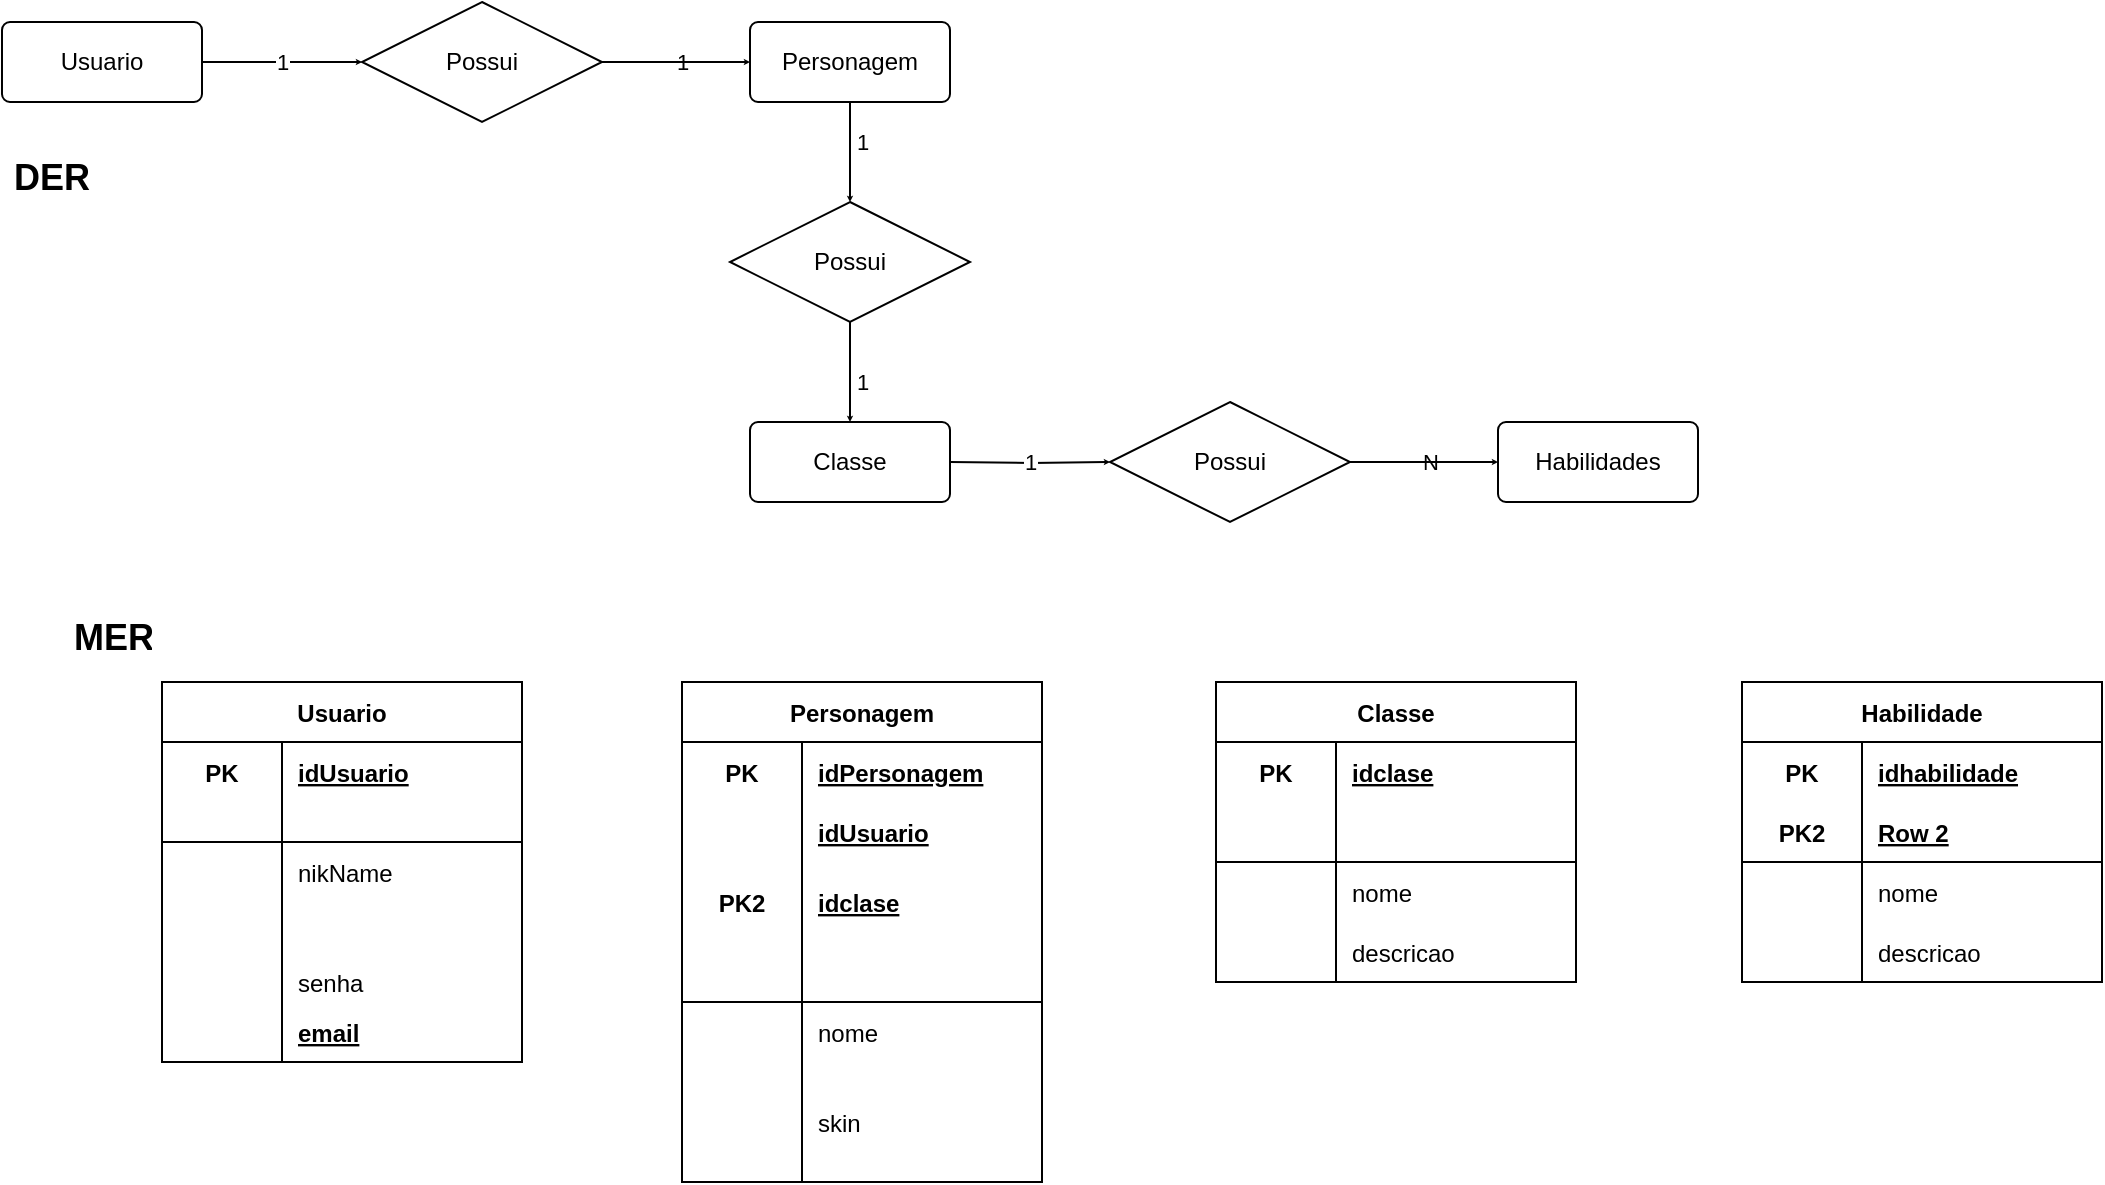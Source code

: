 <mxfile version="20.8.16" type="github">
  <diagram name="Página-1" id="5CXH9qRYD6k7-yRchR-I">
    <mxGraphModel dx="1434" dy="756" grid="1" gridSize="10" guides="1" tooltips="1" connect="1" arrows="1" fold="1" page="1" pageScale="1" pageWidth="827" pageHeight="1169" math="0" shadow="0">
      <root>
        <mxCell id="0" />
        <mxCell id="1" parent="0" />
        <mxCell id="B-6Z725rVxmFle9TfOqv-32" value="" style="edgeStyle=orthogonalEdgeStyle;rounded=0;orthogonalLoop=1;jettySize=auto;html=1;endSize=0;" edge="1" parent="1" source="B-6Z725rVxmFle9TfOqv-27" target="B-6Z725rVxmFle9TfOqv-31">
          <mxGeometry relative="1" as="geometry" />
        </mxCell>
        <mxCell id="B-6Z725rVxmFle9TfOqv-34" value="&lt;font style=&quot;vertical-align: inherit;&quot;&gt;&lt;font style=&quot;vertical-align: inherit;&quot;&gt;1&lt;/font&gt;&lt;/font&gt;" style="edgeLabel;html=1;align=center;verticalAlign=middle;resizable=0;points=[];" vertex="1" connectable="0" parent="B-6Z725rVxmFle9TfOqv-32">
          <mxGeometry x="0.25" y="-3" relative="1" as="geometry">
            <mxPoint x="-10" y="-3" as="offset" />
          </mxGeometry>
        </mxCell>
        <mxCell id="B-6Z725rVxmFle9TfOqv-35" value="&lt;font style=&quot;vertical-align: inherit;&quot;&gt;&lt;font style=&quot;vertical-align: inherit;&quot;&gt;1&lt;/font&gt;&lt;/font&gt;" style="edgeLabel;html=1;align=center;verticalAlign=middle;resizable=0;points=[];" vertex="1" connectable="0" parent="B-6Z725rVxmFle9TfOqv-32">
          <mxGeometry x="0.25" y="-3" relative="1" as="geometry">
            <mxPoint x="190" y="-3" as="offset" />
          </mxGeometry>
        </mxCell>
        <mxCell id="B-6Z725rVxmFle9TfOqv-27" value="&lt;font style=&quot;vertical-align: inherit;&quot;&gt;&lt;font style=&quot;vertical-align: inherit;&quot;&gt;&lt;font style=&quot;vertical-align: inherit;&quot;&gt;&lt;font style=&quot;vertical-align: inherit;&quot;&gt;Usuario&lt;/font&gt;&lt;/font&gt;&lt;/font&gt;&lt;/font&gt;" style="rounded=1;arcSize=10;whiteSpace=wrap;html=1;align=center;" vertex="1" parent="1">
          <mxGeometry x="40" y="40" width="100" height="40" as="geometry" />
        </mxCell>
        <mxCell id="B-6Z725rVxmFle9TfOqv-46" value="" style="edgeStyle=orthogonalEdgeStyle;rounded=0;orthogonalLoop=1;jettySize=auto;html=1;endSize=0;" edge="1" parent="1" source="B-6Z725rVxmFle9TfOqv-28" target="B-6Z725rVxmFle9TfOqv-45">
          <mxGeometry relative="1" as="geometry" />
        </mxCell>
        <mxCell id="B-6Z725rVxmFle9TfOqv-28" value="&lt;font style=&quot;vertical-align: inherit;&quot;&gt;&lt;font style=&quot;vertical-align: inherit;&quot;&gt;&lt;font style=&quot;vertical-align: inherit;&quot;&gt;&lt;font style=&quot;vertical-align: inherit;&quot;&gt;Personagem&lt;/font&gt;&lt;/font&gt;&lt;/font&gt;&lt;/font&gt;" style="rounded=1;arcSize=10;whiteSpace=wrap;html=1;align=center;" vertex="1" parent="1">
          <mxGeometry x="414" y="40" width="100" height="40" as="geometry" />
        </mxCell>
        <mxCell id="B-6Z725rVxmFle9TfOqv-29" value="&lt;font style=&quot;vertical-align: inherit;&quot;&gt;&lt;font style=&quot;vertical-align: inherit;&quot;&gt;&lt;font style=&quot;vertical-align: inherit;&quot;&gt;&lt;font style=&quot;vertical-align: inherit;&quot;&gt;&lt;font style=&quot;vertical-align: inherit;&quot;&gt;&lt;font style=&quot;vertical-align: inherit;&quot;&gt;Classe&lt;/font&gt;&lt;/font&gt;&lt;/font&gt;&lt;/font&gt;&lt;/font&gt;&lt;/font&gt;" style="rounded=1;arcSize=10;whiteSpace=wrap;html=1;align=center;" vertex="1" parent="1">
          <mxGeometry x="414" y="240" width="100" height="40" as="geometry" />
        </mxCell>
        <mxCell id="B-6Z725rVxmFle9TfOqv-30" value="&lt;font style=&quot;vertical-align: inherit;&quot;&gt;&lt;font style=&quot;vertical-align: inherit;&quot;&gt;&lt;font style=&quot;vertical-align: inherit;&quot;&gt;&lt;font style=&quot;vertical-align: inherit;&quot;&gt;&lt;font style=&quot;vertical-align: inherit;&quot;&gt;&lt;font style=&quot;vertical-align: inherit;&quot;&gt;&lt;font style=&quot;vertical-align: inherit;&quot;&gt;&lt;font style=&quot;vertical-align: inherit;&quot;&gt;Habilidades&lt;/font&gt;&lt;/font&gt;&lt;/font&gt;&lt;/font&gt;&lt;/font&gt;&lt;/font&gt;&lt;/font&gt;&lt;/font&gt;" style="rounded=1;arcSize=10;whiteSpace=wrap;html=1;align=center;" vertex="1" parent="1">
          <mxGeometry x="788" y="240" width="100" height="40" as="geometry" />
        </mxCell>
        <mxCell id="B-6Z725rVxmFle9TfOqv-33" value="" style="edgeStyle=orthogonalEdgeStyle;rounded=0;orthogonalLoop=1;jettySize=auto;html=1;endSize=0;" edge="1" parent="1" source="B-6Z725rVxmFle9TfOqv-31" target="B-6Z725rVxmFle9TfOqv-28">
          <mxGeometry relative="1" as="geometry">
            <Array as="points">
              <mxPoint x="400" y="60" />
              <mxPoint x="400" y="60" />
            </Array>
          </mxGeometry>
        </mxCell>
        <mxCell id="B-6Z725rVxmFle9TfOqv-31" value="&lt;font style=&quot;vertical-align: inherit;&quot;&gt;&lt;font style=&quot;vertical-align: inherit;&quot;&gt;Possui&lt;/font&gt;&lt;/font&gt;" style="shape=rhombus;perimeter=rhombusPerimeter;whiteSpace=wrap;html=1;align=center;" vertex="1" parent="1">
          <mxGeometry x="220" y="30" width="120" height="60" as="geometry" />
        </mxCell>
        <mxCell id="B-6Z725rVxmFle9TfOqv-36" value="" style="edgeStyle=orthogonalEdgeStyle;rounded=0;orthogonalLoop=1;jettySize=auto;html=1;endSize=0;" edge="1" target="B-6Z725rVxmFle9TfOqv-42" parent="1">
          <mxGeometry relative="1" as="geometry">
            <mxPoint x="514" y="260" as="sourcePoint" />
          </mxGeometry>
        </mxCell>
        <mxCell id="B-6Z725rVxmFle9TfOqv-37" value="&lt;font style=&quot;vertical-align: inherit;&quot;&gt;&lt;font style=&quot;vertical-align: inherit;&quot;&gt;1&lt;/font&gt;&lt;/font&gt;" style="edgeLabel;html=1;align=center;verticalAlign=middle;resizable=0;points=[];" vertex="1" connectable="0" parent="B-6Z725rVxmFle9TfOqv-36">
          <mxGeometry x="0.25" y="-3" relative="1" as="geometry">
            <mxPoint x="-10" y="-3" as="offset" />
          </mxGeometry>
        </mxCell>
        <mxCell id="B-6Z725rVxmFle9TfOqv-38" value="&lt;font style=&quot;vertical-align: inherit;&quot;&gt;&lt;font style=&quot;vertical-align: inherit;&quot;&gt;&lt;font style=&quot;vertical-align: inherit;&quot;&gt;&lt;font style=&quot;vertical-align: inherit;&quot;&gt;N&lt;/font&gt;&lt;/font&gt;&lt;/font&gt;&lt;/font&gt;" style="edgeLabel;html=1;align=center;verticalAlign=middle;resizable=0;points=[];" vertex="1" connectable="0" parent="B-6Z725rVxmFle9TfOqv-36">
          <mxGeometry x="0.25" y="-3" relative="1" as="geometry">
            <mxPoint x="190" y="-3" as="offset" />
          </mxGeometry>
        </mxCell>
        <mxCell id="B-6Z725rVxmFle9TfOqv-48" value="&lt;font style=&quot;vertical-align: inherit;&quot;&gt;&lt;font style=&quot;vertical-align: inherit;&quot;&gt;1&lt;/font&gt;&lt;/font&gt;" style="edgeLabel;html=1;align=center;verticalAlign=middle;resizable=0;points=[];" vertex="1" connectable="0" parent="B-6Z725rVxmFle9TfOqv-36">
          <mxGeometry x="0.25" y="-3" relative="1" as="geometry">
            <mxPoint x="-94" y="-163" as="offset" />
          </mxGeometry>
        </mxCell>
        <mxCell id="B-6Z725rVxmFle9TfOqv-49" value="&lt;font style=&quot;vertical-align: inherit;&quot;&gt;&lt;font style=&quot;vertical-align: inherit;&quot;&gt;1&lt;/font&gt;&lt;/font&gt;" style="edgeLabel;html=1;align=center;verticalAlign=middle;resizable=0;points=[];" vertex="1" connectable="0" parent="B-6Z725rVxmFle9TfOqv-36">
          <mxGeometry x="0.25" y="-3" relative="1" as="geometry">
            <mxPoint x="-94" y="-43" as="offset" />
          </mxGeometry>
        </mxCell>
        <mxCell id="B-6Z725rVxmFle9TfOqv-41" value="" style="edgeStyle=orthogonalEdgeStyle;rounded=0;orthogonalLoop=1;jettySize=auto;html=1;endSize=0;" edge="1" source="B-6Z725rVxmFle9TfOqv-42" parent="1">
          <mxGeometry relative="1" as="geometry">
            <mxPoint x="788" y="260" as="targetPoint" />
            <Array as="points">
              <mxPoint x="760" y="260" />
              <mxPoint x="760" y="260" />
            </Array>
          </mxGeometry>
        </mxCell>
        <mxCell id="B-6Z725rVxmFle9TfOqv-42" value="&lt;font style=&quot;vertical-align: inherit;&quot;&gt;&lt;font style=&quot;vertical-align: inherit;&quot;&gt;Possui&lt;/font&gt;&lt;/font&gt;" style="shape=rhombus;perimeter=rhombusPerimeter;whiteSpace=wrap;html=1;align=center;" vertex="1" parent="1">
          <mxGeometry x="594" y="230" width="120" height="60" as="geometry" />
        </mxCell>
        <mxCell id="B-6Z725rVxmFle9TfOqv-47" value="" style="edgeStyle=orthogonalEdgeStyle;rounded=0;orthogonalLoop=1;jettySize=auto;html=1;endSize=0;" edge="1" parent="1" source="B-6Z725rVxmFle9TfOqv-45" target="B-6Z725rVxmFle9TfOqv-29">
          <mxGeometry relative="1" as="geometry" />
        </mxCell>
        <mxCell id="B-6Z725rVxmFle9TfOqv-45" value="&lt;font style=&quot;vertical-align: inherit;&quot;&gt;&lt;font style=&quot;vertical-align: inherit;&quot;&gt;Possui&lt;/font&gt;&lt;/font&gt;" style="shape=rhombus;perimeter=rhombusPerimeter;whiteSpace=wrap;html=1;align=center;" vertex="1" parent="1">
          <mxGeometry x="404" y="130" width="120" height="60" as="geometry" />
        </mxCell>
        <mxCell id="B-6Z725rVxmFle9TfOqv-50" value="Usuario" style="shape=table;startSize=30;container=1;collapsible=1;childLayout=tableLayout;fixedRows=1;rowLines=0;fontStyle=1;align=center;resizeLast=1;" vertex="1" parent="1">
          <mxGeometry x="120" y="370" width="180" height="190" as="geometry" />
        </mxCell>
        <mxCell id="B-6Z725rVxmFle9TfOqv-51" value="" style="shape=tableRow;horizontal=0;startSize=0;swimlaneHead=0;swimlaneBody=0;fillColor=none;collapsible=0;dropTarget=0;points=[[0,0.5],[1,0.5]];portConstraint=eastwest;top=0;left=0;right=0;bottom=0;" vertex="1" parent="B-6Z725rVxmFle9TfOqv-50">
          <mxGeometry y="30" width="180" height="30" as="geometry" />
        </mxCell>
        <mxCell id="B-6Z725rVxmFle9TfOqv-52" value="PK" style="shape=partialRectangle;connectable=0;fillColor=none;top=0;left=0;bottom=0;right=0;fontStyle=1;overflow=hidden;" vertex="1" parent="B-6Z725rVxmFle9TfOqv-51">
          <mxGeometry width="60" height="30" as="geometry">
            <mxRectangle width="60" height="30" as="alternateBounds" />
          </mxGeometry>
        </mxCell>
        <mxCell id="B-6Z725rVxmFle9TfOqv-53" value="idUsuario" style="shape=partialRectangle;connectable=0;fillColor=none;top=0;left=0;bottom=0;right=0;align=left;spacingLeft=6;fontStyle=5;overflow=hidden;" vertex="1" parent="B-6Z725rVxmFle9TfOqv-51">
          <mxGeometry x="60" width="120" height="30" as="geometry">
            <mxRectangle width="120" height="30" as="alternateBounds" />
          </mxGeometry>
        </mxCell>
        <mxCell id="B-6Z725rVxmFle9TfOqv-54" value="" style="shape=tableRow;horizontal=0;startSize=0;swimlaneHead=0;swimlaneBody=0;fillColor=none;collapsible=0;dropTarget=0;points=[[0,0.5],[1,0.5]];portConstraint=eastwest;top=0;left=0;right=0;bottom=1;" vertex="1" parent="B-6Z725rVxmFle9TfOqv-50">
          <mxGeometry y="60" width="180" height="20" as="geometry" />
        </mxCell>
        <mxCell id="B-6Z725rVxmFle9TfOqv-55" value="" style="shape=partialRectangle;connectable=0;fillColor=none;top=0;left=0;bottom=0;right=0;fontStyle=1;overflow=hidden;" vertex="1" parent="B-6Z725rVxmFle9TfOqv-54">
          <mxGeometry width="60" height="20" as="geometry">
            <mxRectangle width="60" height="20" as="alternateBounds" />
          </mxGeometry>
        </mxCell>
        <mxCell id="B-6Z725rVxmFle9TfOqv-56" value="" style="shape=partialRectangle;connectable=0;fillColor=none;top=0;left=0;bottom=0;right=0;align=left;spacingLeft=6;fontStyle=5;overflow=hidden;" vertex="1" parent="B-6Z725rVxmFle9TfOqv-54">
          <mxGeometry x="60" width="120" height="20" as="geometry">
            <mxRectangle width="120" height="20" as="alternateBounds" />
          </mxGeometry>
        </mxCell>
        <mxCell id="B-6Z725rVxmFle9TfOqv-57" value="" style="shape=tableRow;horizontal=0;startSize=0;swimlaneHead=0;swimlaneBody=0;fillColor=none;collapsible=0;dropTarget=0;points=[[0,0.5],[1,0.5]];portConstraint=eastwest;top=0;left=0;right=0;bottom=0;" vertex="1" parent="B-6Z725rVxmFle9TfOqv-50">
          <mxGeometry y="80" width="180" height="30" as="geometry" />
        </mxCell>
        <mxCell id="B-6Z725rVxmFle9TfOqv-58" value="" style="shape=partialRectangle;connectable=0;fillColor=none;top=0;left=0;bottom=0;right=0;editable=1;overflow=hidden;" vertex="1" parent="B-6Z725rVxmFle9TfOqv-57">
          <mxGeometry width="60" height="30" as="geometry">
            <mxRectangle width="60" height="30" as="alternateBounds" />
          </mxGeometry>
        </mxCell>
        <mxCell id="B-6Z725rVxmFle9TfOqv-59" value="nikName" style="shape=partialRectangle;connectable=0;fillColor=none;top=0;left=0;bottom=0;right=0;align=left;spacingLeft=6;overflow=hidden;" vertex="1" parent="B-6Z725rVxmFle9TfOqv-57">
          <mxGeometry x="60" width="120" height="30" as="geometry">
            <mxRectangle width="120" height="30" as="alternateBounds" />
          </mxGeometry>
        </mxCell>
        <mxCell id="B-6Z725rVxmFle9TfOqv-60" value="" style="shape=tableRow;horizontal=0;startSize=0;swimlaneHead=0;swimlaneBody=0;fillColor=none;collapsible=0;dropTarget=0;points=[[0,0.5],[1,0.5]];portConstraint=eastwest;top=0;left=0;right=0;bottom=0;" vertex="1" parent="B-6Z725rVxmFle9TfOqv-50">
          <mxGeometry y="110" width="180" height="80" as="geometry" />
        </mxCell>
        <mxCell id="B-6Z725rVxmFle9TfOqv-61" value="" style="shape=partialRectangle;connectable=0;fillColor=none;top=0;left=0;bottom=0;right=0;editable=1;overflow=hidden;" vertex="1" parent="B-6Z725rVxmFle9TfOqv-60">
          <mxGeometry width="60" height="80" as="geometry">
            <mxRectangle width="60" height="80" as="alternateBounds" />
          </mxGeometry>
        </mxCell>
        <mxCell id="B-6Z725rVxmFle9TfOqv-62" value="senha" style="shape=partialRectangle;connectable=0;fillColor=none;top=0;left=0;bottom=0;right=0;align=left;spacingLeft=6;overflow=hidden;" vertex="1" parent="B-6Z725rVxmFle9TfOqv-60">
          <mxGeometry x="60" width="120" height="80" as="geometry">
            <mxRectangle width="120" height="80" as="alternateBounds" />
          </mxGeometry>
        </mxCell>
        <mxCell id="B-6Z725rVxmFle9TfOqv-63" value="DER" style="text;strokeColor=none;fillColor=none;spacingLeft=4;spacingRight=4;overflow=hidden;rotatable=0;points=[[0,0.5],[1,0.5]];portConstraint=eastwest;fontSize=18;fontStyle=1" vertex="1" parent="1">
          <mxGeometry x="40" y="100" width="50" height="30" as="geometry" />
        </mxCell>
        <mxCell id="B-6Z725rVxmFle9TfOqv-64" value="MER" style="text;strokeColor=none;fillColor=none;spacingLeft=4;spacingRight=4;overflow=hidden;rotatable=0;points=[[0,0.5],[1,0.5]];portConstraint=eastwest;fontSize=18;fontStyle=1" vertex="1" parent="1">
          <mxGeometry x="70" y="330" width="50" height="30" as="geometry" />
        </mxCell>
        <mxCell id="B-6Z725rVxmFle9TfOqv-78" value="Personagem" style="shape=table;startSize=30;container=1;collapsible=1;childLayout=tableLayout;fixedRows=1;rowLines=0;fontStyle=1;align=center;resizeLast=1;" vertex="1" parent="1">
          <mxGeometry x="380" y="370" width="180" height="250" as="geometry" />
        </mxCell>
        <mxCell id="B-6Z725rVxmFle9TfOqv-79" value="" style="shape=tableRow;horizontal=0;startSize=0;swimlaneHead=0;swimlaneBody=0;fillColor=none;collapsible=0;dropTarget=0;points=[[0,0.5],[1,0.5]];portConstraint=eastwest;top=0;left=0;right=0;bottom=0;" vertex="1" parent="B-6Z725rVxmFle9TfOqv-78">
          <mxGeometry y="30" width="180" height="30" as="geometry" />
        </mxCell>
        <mxCell id="B-6Z725rVxmFle9TfOqv-80" value="PK" style="shape=partialRectangle;connectable=0;fillColor=none;top=0;left=0;bottom=0;right=0;fontStyle=1;overflow=hidden;" vertex="1" parent="B-6Z725rVxmFle9TfOqv-79">
          <mxGeometry width="60" height="30" as="geometry">
            <mxRectangle width="60" height="30" as="alternateBounds" />
          </mxGeometry>
        </mxCell>
        <mxCell id="B-6Z725rVxmFle9TfOqv-81" value="idPersonagem" style="shape=partialRectangle;connectable=0;fillColor=none;top=0;left=0;bottom=0;right=0;align=left;spacingLeft=6;fontStyle=5;overflow=hidden;" vertex="1" parent="B-6Z725rVxmFle9TfOqv-79">
          <mxGeometry x="60" width="120" height="30" as="geometry">
            <mxRectangle width="120" height="30" as="alternateBounds" />
          </mxGeometry>
        </mxCell>
        <mxCell id="B-6Z725rVxmFle9TfOqv-82" value="" style="shape=tableRow;horizontal=0;startSize=0;swimlaneHead=0;swimlaneBody=0;fillColor=none;collapsible=0;dropTarget=0;points=[[0,0.5],[1,0.5]];portConstraint=eastwest;top=0;left=0;right=0;bottom=1;" vertex="1" parent="B-6Z725rVxmFle9TfOqv-78">
          <mxGeometry y="60" width="180" height="100" as="geometry" />
        </mxCell>
        <mxCell id="B-6Z725rVxmFle9TfOqv-83" value="PK2" style="shape=partialRectangle;connectable=0;fillColor=none;top=0;left=0;bottom=0;right=0;fontStyle=1;overflow=hidden;" vertex="1" parent="B-6Z725rVxmFle9TfOqv-82">
          <mxGeometry width="60" height="100" as="geometry">
            <mxRectangle width="60" height="100" as="alternateBounds" />
          </mxGeometry>
        </mxCell>
        <mxCell id="B-6Z725rVxmFle9TfOqv-84" value="idclase" style="shape=partialRectangle;connectable=0;fillColor=none;top=0;left=0;bottom=0;right=0;align=left;spacingLeft=6;fontStyle=5;overflow=hidden;" vertex="1" parent="B-6Z725rVxmFle9TfOqv-82">
          <mxGeometry x="60" width="120" height="100" as="geometry">
            <mxRectangle width="120" height="100" as="alternateBounds" />
          </mxGeometry>
        </mxCell>
        <mxCell id="B-6Z725rVxmFle9TfOqv-85" value="" style="shape=tableRow;horizontal=0;startSize=0;swimlaneHead=0;swimlaneBody=0;fillColor=none;collapsible=0;dropTarget=0;points=[[0,0.5],[1,0.5]];portConstraint=eastwest;top=0;left=0;right=0;bottom=0;" vertex="1" parent="B-6Z725rVxmFle9TfOqv-78">
          <mxGeometry y="160" width="180" height="30" as="geometry" />
        </mxCell>
        <mxCell id="B-6Z725rVxmFle9TfOqv-86" value="" style="shape=partialRectangle;connectable=0;fillColor=none;top=0;left=0;bottom=0;right=0;editable=1;overflow=hidden;" vertex="1" parent="B-6Z725rVxmFle9TfOqv-85">
          <mxGeometry width="60" height="30" as="geometry">
            <mxRectangle width="60" height="30" as="alternateBounds" />
          </mxGeometry>
        </mxCell>
        <mxCell id="B-6Z725rVxmFle9TfOqv-87" value="nome" style="shape=partialRectangle;connectable=0;fillColor=none;top=0;left=0;bottom=0;right=0;align=left;spacingLeft=6;overflow=hidden;" vertex="1" parent="B-6Z725rVxmFle9TfOqv-85">
          <mxGeometry x="60" width="120" height="30" as="geometry">
            <mxRectangle width="120" height="30" as="alternateBounds" />
          </mxGeometry>
        </mxCell>
        <mxCell id="B-6Z725rVxmFle9TfOqv-88" value="" style="shape=tableRow;horizontal=0;startSize=0;swimlaneHead=0;swimlaneBody=0;fillColor=none;collapsible=0;dropTarget=0;points=[[0,0.5],[1,0.5]];portConstraint=eastwest;top=0;left=0;right=0;bottom=0;" vertex="1" parent="B-6Z725rVxmFle9TfOqv-78">
          <mxGeometry y="190" width="180" height="60" as="geometry" />
        </mxCell>
        <mxCell id="B-6Z725rVxmFle9TfOqv-89" value="" style="shape=partialRectangle;connectable=0;fillColor=none;top=0;left=0;bottom=0;right=0;editable=1;overflow=hidden;" vertex="1" parent="B-6Z725rVxmFle9TfOqv-88">
          <mxGeometry width="60" height="60" as="geometry">
            <mxRectangle width="60" height="60" as="alternateBounds" />
          </mxGeometry>
        </mxCell>
        <mxCell id="B-6Z725rVxmFle9TfOqv-90" value="skin" style="shape=partialRectangle;connectable=0;fillColor=none;top=0;left=0;bottom=0;right=0;align=left;spacingLeft=6;overflow=hidden;" vertex="1" parent="B-6Z725rVxmFle9TfOqv-88">
          <mxGeometry x="60" width="120" height="60" as="geometry">
            <mxRectangle width="120" height="60" as="alternateBounds" />
          </mxGeometry>
        </mxCell>
        <mxCell id="B-6Z725rVxmFle9TfOqv-91" value="Classe" style="shape=table;startSize=30;container=1;collapsible=1;childLayout=tableLayout;fixedRows=1;rowLines=0;fontStyle=1;align=center;resizeLast=1;" vertex="1" parent="1">
          <mxGeometry x="647" y="370" width="180" height="150" as="geometry" />
        </mxCell>
        <mxCell id="B-6Z725rVxmFle9TfOqv-92" value="" style="shape=tableRow;horizontal=0;startSize=0;swimlaneHead=0;swimlaneBody=0;fillColor=none;collapsible=0;dropTarget=0;points=[[0,0.5],[1,0.5]];portConstraint=eastwest;top=0;left=0;right=0;bottom=0;" vertex="1" parent="B-6Z725rVxmFle9TfOqv-91">
          <mxGeometry y="30" width="180" height="30" as="geometry" />
        </mxCell>
        <mxCell id="B-6Z725rVxmFle9TfOqv-93" value="PK" style="shape=partialRectangle;connectable=0;fillColor=none;top=0;left=0;bottom=0;right=0;fontStyle=1;overflow=hidden;" vertex="1" parent="B-6Z725rVxmFle9TfOqv-92">
          <mxGeometry width="60" height="30" as="geometry">
            <mxRectangle width="60" height="30" as="alternateBounds" />
          </mxGeometry>
        </mxCell>
        <mxCell id="B-6Z725rVxmFle9TfOqv-94" value="idclase" style="shape=partialRectangle;connectable=0;fillColor=none;top=0;left=0;bottom=0;right=0;align=left;spacingLeft=6;fontStyle=5;overflow=hidden;" vertex="1" parent="B-6Z725rVxmFle9TfOqv-92">
          <mxGeometry x="60" width="120" height="30" as="geometry">
            <mxRectangle width="120" height="30" as="alternateBounds" />
          </mxGeometry>
        </mxCell>
        <mxCell id="B-6Z725rVxmFle9TfOqv-95" value="" style="shape=tableRow;horizontal=0;startSize=0;swimlaneHead=0;swimlaneBody=0;fillColor=none;collapsible=0;dropTarget=0;points=[[0,0.5],[1,0.5]];portConstraint=eastwest;top=0;left=0;right=0;bottom=1;" vertex="1" parent="B-6Z725rVxmFle9TfOqv-91">
          <mxGeometry y="60" width="180" height="30" as="geometry" />
        </mxCell>
        <mxCell id="B-6Z725rVxmFle9TfOqv-96" value="" style="shape=partialRectangle;connectable=0;fillColor=none;top=0;left=0;bottom=0;right=0;fontStyle=1;overflow=hidden;" vertex="1" parent="B-6Z725rVxmFle9TfOqv-95">
          <mxGeometry width="60" height="30" as="geometry">
            <mxRectangle width="60" height="30" as="alternateBounds" />
          </mxGeometry>
        </mxCell>
        <mxCell id="B-6Z725rVxmFle9TfOqv-97" value="" style="shape=partialRectangle;connectable=0;fillColor=none;top=0;left=0;bottom=0;right=0;align=left;spacingLeft=6;fontStyle=5;overflow=hidden;" vertex="1" parent="B-6Z725rVxmFle9TfOqv-95">
          <mxGeometry x="60" width="120" height="30" as="geometry">
            <mxRectangle width="120" height="30" as="alternateBounds" />
          </mxGeometry>
        </mxCell>
        <mxCell id="B-6Z725rVxmFle9TfOqv-98" value="" style="shape=tableRow;horizontal=0;startSize=0;swimlaneHead=0;swimlaneBody=0;fillColor=none;collapsible=0;dropTarget=0;points=[[0,0.5],[1,0.5]];portConstraint=eastwest;top=0;left=0;right=0;bottom=0;" vertex="1" parent="B-6Z725rVxmFle9TfOqv-91">
          <mxGeometry y="90" width="180" height="30" as="geometry" />
        </mxCell>
        <mxCell id="B-6Z725rVxmFle9TfOqv-99" value="" style="shape=partialRectangle;connectable=0;fillColor=none;top=0;left=0;bottom=0;right=0;editable=1;overflow=hidden;" vertex="1" parent="B-6Z725rVxmFle9TfOqv-98">
          <mxGeometry width="60" height="30" as="geometry">
            <mxRectangle width="60" height="30" as="alternateBounds" />
          </mxGeometry>
        </mxCell>
        <mxCell id="B-6Z725rVxmFle9TfOqv-100" value="nome" style="shape=partialRectangle;connectable=0;fillColor=none;top=0;left=0;bottom=0;right=0;align=left;spacingLeft=6;overflow=hidden;" vertex="1" parent="B-6Z725rVxmFle9TfOqv-98">
          <mxGeometry x="60" width="120" height="30" as="geometry">
            <mxRectangle width="120" height="30" as="alternateBounds" />
          </mxGeometry>
        </mxCell>
        <mxCell id="B-6Z725rVxmFle9TfOqv-101" value="" style="shape=tableRow;horizontal=0;startSize=0;swimlaneHead=0;swimlaneBody=0;fillColor=none;collapsible=0;dropTarget=0;points=[[0,0.5],[1,0.5]];portConstraint=eastwest;top=0;left=0;right=0;bottom=0;" vertex="1" parent="B-6Z725rVxmFle9TfOqv-91">
          <mxGeometry y="120" width="180" height="30" as="geometry" />
        </mxCell>
        <mxCell id="B-6Z725rVxmFle9TfOqv-102" value="" style="shape=partialRectangle;connectable=0;fillColor=none;top=0;left=0;bottom=0;right=0;editable=1;overflow=hidden;" vertex="1" parent="B-6Z725rVxmFle9TfOqv-101">
          <mxGeometry width="60" height="30" as="geometry">
            <mxRectangle width="60" height="30" as="alternateBounds" />
          </mxGeometry>
        </mxCell>
        <mxCell id="B-6Z725rVxmFle9TfOqv-103" value="descricao" style="shape=partialRectangle;connectable=0;fillColor=none;top=0;left=0;bottom=0;right=0;align=left;spacingLeft=6;overflow=hidden;" vertex="1" parent="B-6Z725rVxmFle9TfOqv-101">
          <mxGeometry x="60" width="120" height="30" as="geometry">
            <mxRectangle width="120" height="30" as="alternateBounds" />
          </mxGeometry>
        </mxCell>
        <mxCell id="B-6Z725rVxmFle9TfOqv-104" value="Habilidade" style="shape=table;startSize=30;container=1;collapsible=1;childLayout=tableLayout;fixedRows=1;rowLines=0;fontStyle=1;align=center;resizeLast=1;" vertex="1" parent="1">
          <mxGeometry x="910" y="370" width="180" height="150" as="geometry" />
        </mxCell>
        <mxCell id="B-6Z725rVxmFle9TfOqv-105" value="" style="shape=tableRow;horizontal=0;startSize=0;swimlaneHead=0;swimlaneBody=0;fillColor=none;collapsible=0;dropTarget=0;points=[[0,0.5],[1,0.5]];portConstraint=eastwest;top=0;left=0;right=0;bottom=0;" vertex="1" parent="B-6Z725rVxmFle9TfOqv-104">
          <mxGeometry y="30" width="180" height="30" as="geometry" />
        </mxCell>
        <mxCell id="B-6Z725rVxmFle9TfOqv-106" value="PK" style="shape=partialRectangle;connectable=0;fillColor=none;top=0;left=0;bottom=0;right=0;fontStyle=1;overflow=hidden;" vertex="1" parent="B-6Z725rVxmFle9TfOqv-105">
          <mxGeometry width="60" height="30" as="geometry">
            <mxRectangle width="60" height="30" as="alternateBounds" />
          </mxGeometry>
        </mxCell>
        <mxCell id="B-6Z725rVxmFle9TfOqv-107" value="idhabilidade" style="shape=partialRectangle;connectable=0;fillColor=none;top=0;left=0;bottom=0;right=0;align=left;spacingLeft=6;fontStyle=5;overflow=hidden;" vertex="1" parent="B-6Z725rVxmFle9TfOqv-105">
          <mxGeometry x="60" width="120" height="30" as="geometry">
            <mxRectangle width="120" height="30" as="alternateBounds" />
          </mxGeometry>
        </mxCell>
        <mxCell id="B-6Z725rVxmFle9TfOqv-108" value="" style="shape=tableRow;horizontal=0;startSize=0;swimlaneHead=0;swimlaneBody=0;fillColor=none;collapsible=0;dropTarget=0;points=[[0,0.5],[1,0.5]];portConstraint=eastwest;top=0;left=0;right=0;bottom=1;" vertex="1" parent="B-6Z725rVxmFle9TfOqv-104">
          <mxGeometry y="60" width="180" height="30" as="geometry" />
        </mxCell>
        <mxCell id="B-6Z725rVxmFle9TfOqv-109" value="PK2" style="shape=partialRectangle;connectable=0;fillColor=none;top=0;left=0;bottom=0;right=0;fontStyle=1;overflow=hidden;" vertex="1" parent="B-6Z725rVxmFle9TfOqv-108">
          <mxGeometry width="60" height="30" as="geometry">
            <mxRectangle width="60" height="30" as="alternateBounds" />
          </mxGeometry>
        </mxCell>
        <mxCell id="B-6Z725rVxmFle9TfOqv-110" value="Row 2" style="shape=partialRectangle;connectable=0;fillColor=none;top=0;left=0;bottom=0;right=0;align=left;spacingLeft=6;fontStyle=5;overflow=hidden;" vertex="1" parent="B-6Z725rVxmFle9TfOqv-108">
          <mxGeometry x="60" width="120" height="30" as="geometry">
            <mxRectangle width="120" height="30" as="alternateBounds" />
          </mxGeometry>
        </mxCell>
        <mxCell id="B-6Z725rVxmFle9TfOqv-111" value="" style="shape=tableRow;horizontal=0;startSize=0;swimlaneHead=0;swimlaneBody=0;fillColor=none;collapsible=0;dropTarget=0;points=[[0,0.5],[1,0.5]];portConstraint=eastwest;top=0;left=0;right=0;bottom=0;" vertex="1" parent="B-6Z725rVxmFle9TfOqv-104">
          <mxGeometry y="90" width="180" height="30" as="geometry" />
        </mxCell>
        <mxCell id="B-6Z725rVxmFle9TfOqv-112" value="" style="shape=partialRectangle;connectable=0;fillColor=none;top=0;left=0;bottom=0;right=0;editable=1;overflow=hidden;" vertex="1" parent="B-6Z725rVxmFle9TfOqv-111">
          <mxGeometry width="60" height="30" as="geometry">
            <mxRectangle width="60" height="30" as="alternateBounds" />
          </mxGeometry>
        </mxCell>
        <mxCell id="B-6Z725rVxmFle9TfOqv-113" value="nome" style="shape=partialRectangle;connectable=0;fillColor=none;top=0;left=0;bottom=0;right=0;align=left;spacingLeft=6;overflow=hidden;" vertex="1" parent="B-6Z725rVxmFle9TfOqv-111">
          <mxGeometry x="60" width="120" height="30" as="geometry">
            <mxRectangle width="120" height="30" as="alternateBounds" />
          </mxGeometry>
        </mxCell>
        <mxCell id="B-6Z725rVxmFle9TfOqv-114" value="" style="shape=tableRow;horizontal=0;startSize=0;swimlaneHead=0;swimlaneBody=0;fillColor=none;collapsible=0;dropTarget=0;points=[[0,0.5],[1,0.5]];portConstraint=eastwest;top=0;left=0;right=0;bottom=0;" vertex="1" parent="B-6Z725rVxmFle9TfOqv-104">
          <mxGeometry y="120" width="180" height="30" as="geometry" />
        </mxCell>
        <mxCell id="B-6Z725rVxmFle9TfOqv-115" value="" style="shape=partialRectangle;connectable=0;fillColor=none;top=0;left=0;bottom=0;right=0;editable=1;overflow=hidden;" vertex="1" parent="B-6Z725rVxmFle9TfOqv-114">
          <mxGeometry width="60" height="30" as="geometry">
            <mxRectangle width="60" height="30" as="alternateBounds" />
          </mxGeometry>
        </mxCell>
        <mxCell id="B-6Z725rVxmFle9TfOqv-116" value="descricao" style="shape=partialRectangle;connectable=0;fillColor=none;top=0;left=0;bottom=0;right=0;align=left;spacingLeft=6;overflow=hidden;" vertex="1" parent="B-6Z725rVxmFle9TfOqv-114">
          <mxGeometry x="60" width="120" height="30" as="geometry">
            <mxRectangle width="120" height="30" as="alternateBounds" />
          </mxGeometry>
        </mxCell>
        <mxCell id="B-6Z725rVxmFle9TfOqv-127" value="idUsuario" style="shape=partialRectangle;connectable=0;fillColor=none;top=0;left=0;bottom=0;right=0;align=left;spacingLeft=6;fontStyle=5;overflow=hidden;" vertex="1" parent="1">
          <mxGeometry x="440" y="430" width="120" height="30" as="geometry">
            <mxRectangle width="120" height="30" as="alternateBounds" />
          </mxGeometry>
        </mxCell>
        <mxCell id="B-6Z725rVxmFle9TfOqv-128" value="email" style="shape=partialRectangle;connectable=0;fillColor=none;top=0;left=0;bottom=0;right=0;align=left;spacingLeft=6;fontStyle=5;overflow=hidden;" vertex="1" parent="1">
          <mxGeometry x="180" y="530" width="120" height="30" as="geometry">
            <mxRectangle width="120" height="30" as="alternateBounds" />
          </mxGeometry>
        </mxCell>
      </root>
    </mxGraphModel>
  </diagram>
</mxfile>
